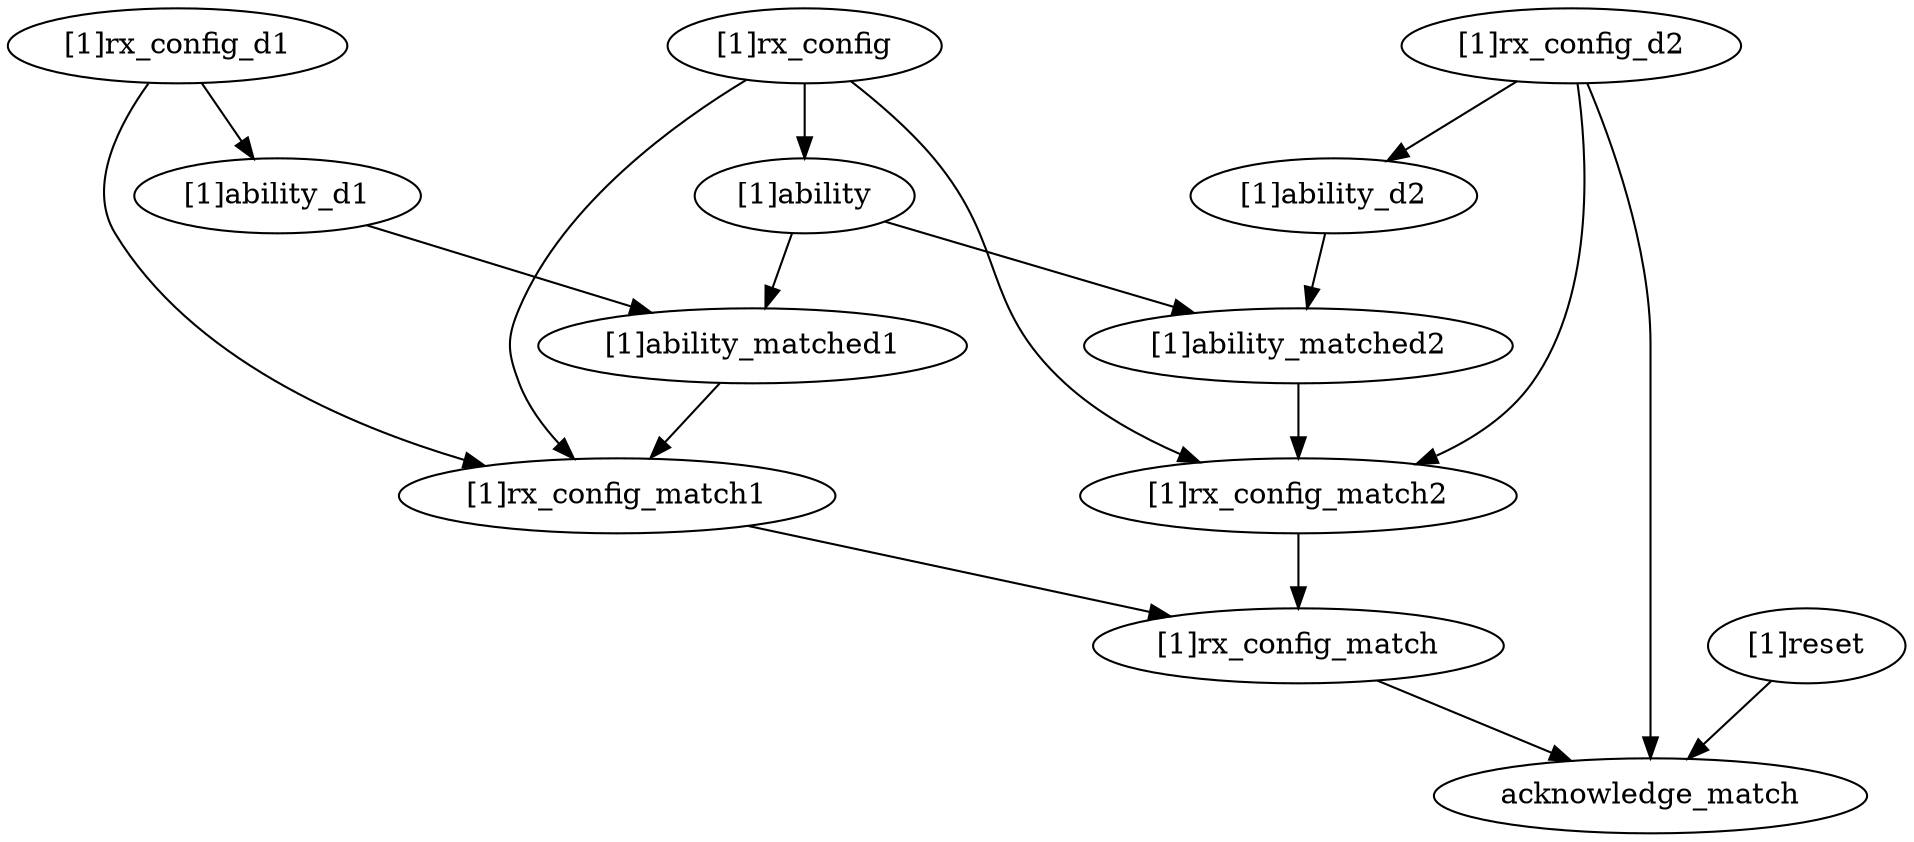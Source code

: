 strict digraph "" {
	"[1]ability"	 [complexity=14,
		importance=0.0462133365882,
		rank=0.00330095261344];
	"[1]ability_matched2"	 [complexity=11,
		importance=0.0407724783415,
		rank=0.00370658894014];
	"[1]ability" -> "[1]ability_matched2";
	"[1]ability_matched1"	 [complexity=11,
		importance=0.0407796026916,
		rank=0.00370723660833];
	"[1]ability" -> "[1]ability_matched1";
	"[1]rx_config_match1"	 [complexity=7,
		importance=0.0329816596234,
		rank=0.00471166566048];
	"[1]rx_config_match"	 [complexity=4,
		importance=0.0246058375451,
		rank=0.00615145938627];
	"[1]rx_config_match1" -> "[1]rx_config_match";
	"[1]rx_config_match2"	 [complexity=7,
		importance=0.0329767158397,
		rank=0.00471095940568];
	"[1]rx_config_match2" -> "[1]rx_config_match";
	"[1]ability_d2"	 [complexity=14,
		importance=0.0461755824969,
		rank=0.00329825589264];
	"[1]ability_d2" -> "[1]ability_matched2";
	"[1]ability_matched2" -> "[1]rx_config_match2";
	"[1]rx_config_d2"	 [complexity=18,
		importance=0.0521046051855,
		rank=0.00289470028808];
	"[1]rx_config_d2" -> "[1]rx_config_match2";
	"[1]rx_config_d2" -> "[1]ability_d2";
	acknowledge_match	 [complexity=0,
		importance=0.0118172460879,
		rank=0.0];
	"[1]rx_config_d2" -> acknowledge_match;
	"[1]rx_config_d1"	 [complexity=18,
		importance=0.0521423592767,
		rank=0.0028967977376];
	"[1]rx_config_d1" -> "[1]rx_config_match1";
	"[1]ability_d1"	 [complexity=14,
		importance=0.0461870913311,
		rank=0.00329907795222];
	"[1]rx_config_d1" -> "[1]ability_d1";
	"[1]rx_config_match" -> acknowledge_match;
	"[1]ability_matched1" -> "[1]rx_config_match1";
	"[1]ability_d1" -> "[1]ability_matched1";
	"[1]rx_config"	 [complexity=18,
		importance=0.0543636652497,
		rank=0.00302020362498];
	"[1]rx_config" -> "[1]ability";
	"[1]rx_config" -> "[1]rx_config_match1";
	"[1]rx_config" -> "[1]rx_config_match2";
	"[1]reset"	 [complexity=4,
		importance=0.0162321626634,
		rank=0.00405804066584];
	"[1]reset" -> acknowledge_match;
}
